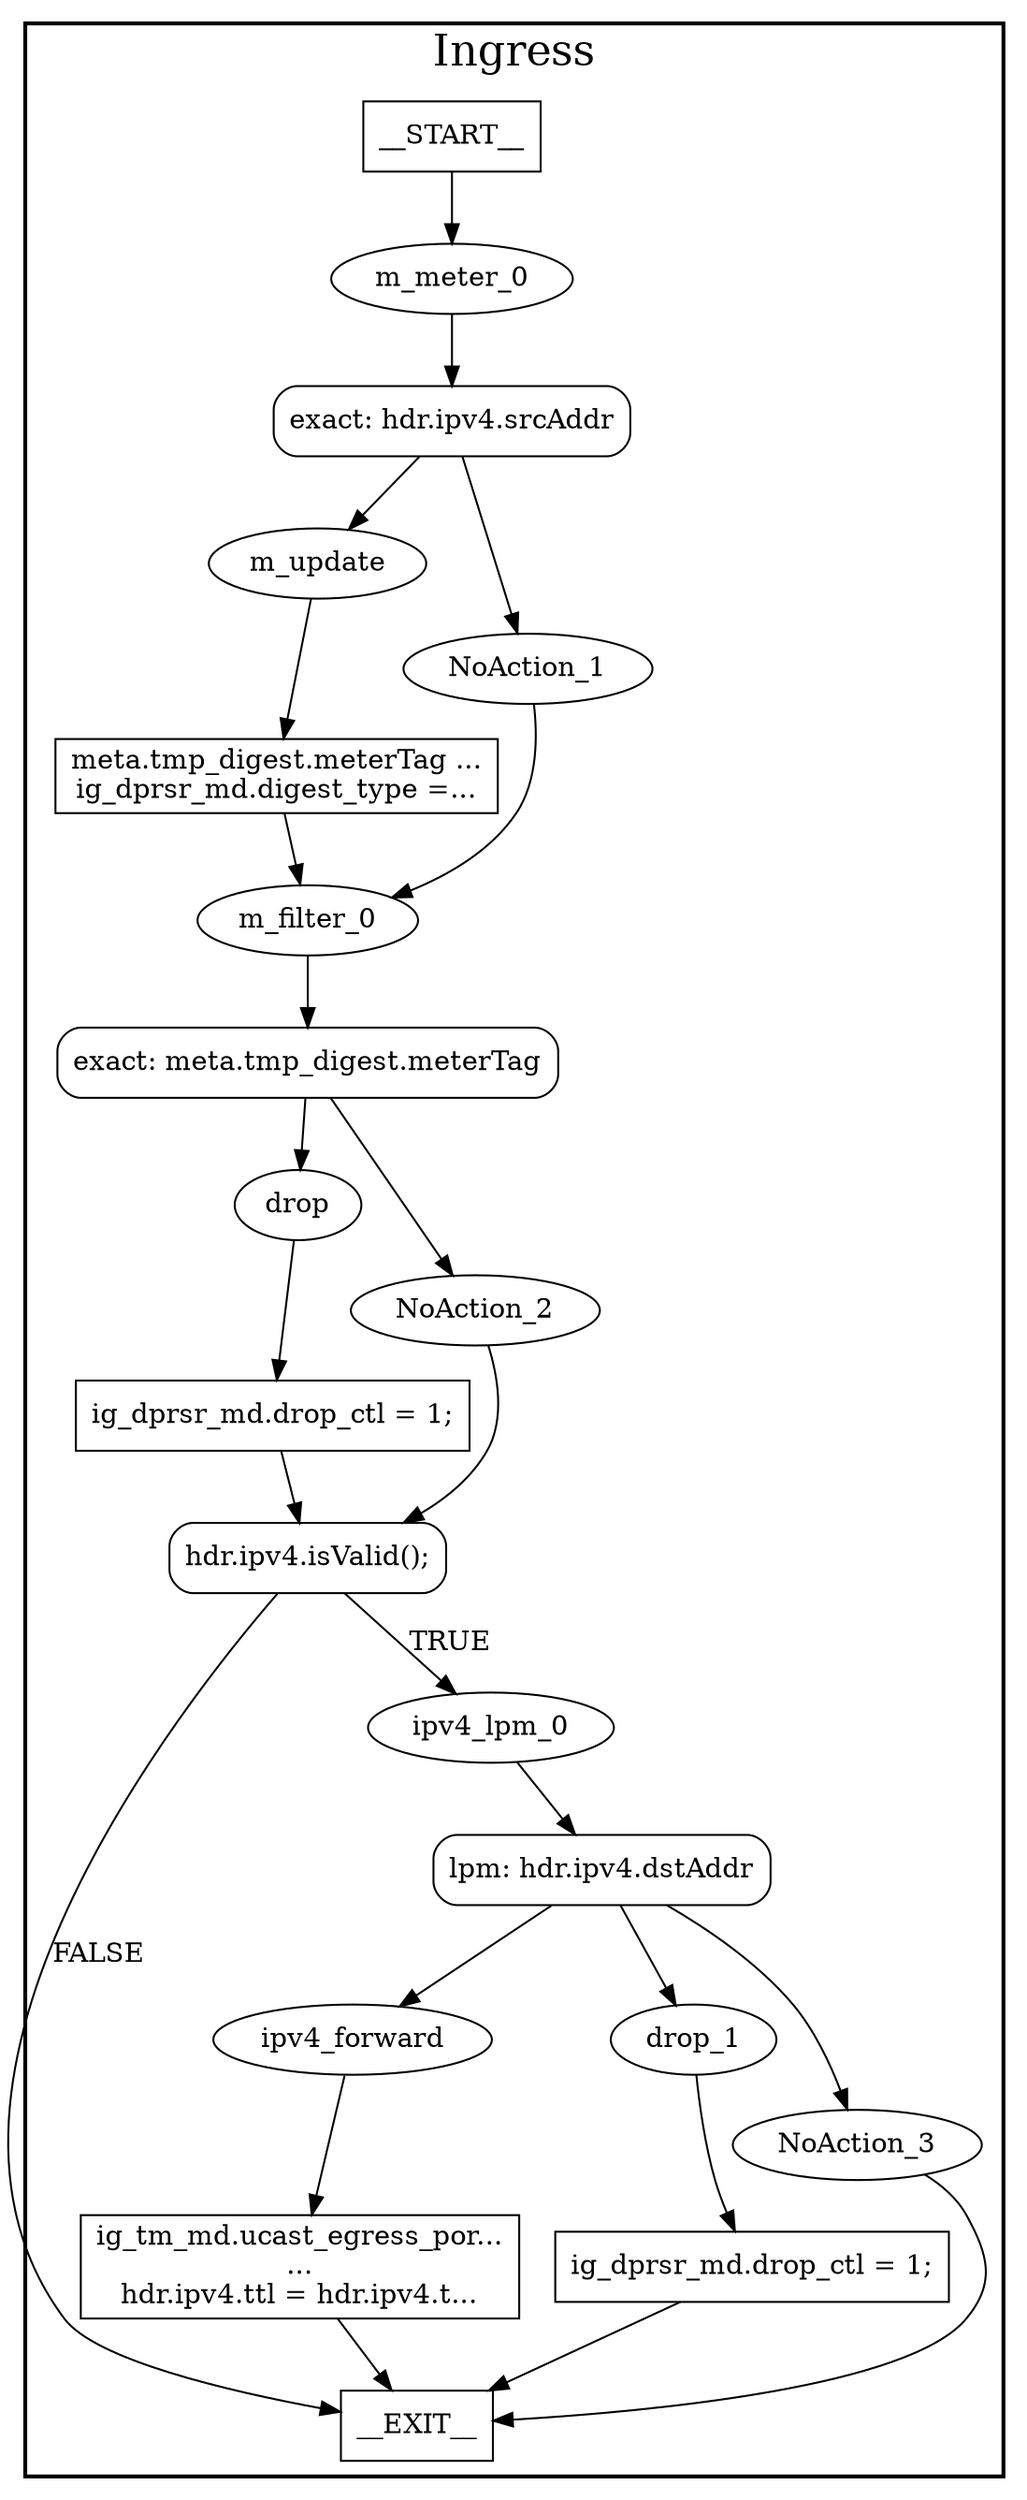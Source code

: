 digraph Ingress {
subgraph cluster {
graph [
fontsize="22pt", label=Ingress, style=bold];
0[label=__START__, margin="", shape=rectangle, style=solid];
1[label=__EXIT__, margin="", shape=rectangle, style=solid];
2[label=m_meter_0, margin="", shape=ellipse, style=solid];
3[label="exact: hdr.ipv4.srcAddr\n", margin="", shape=rectangle, style=rounded];
4[label=m_update, margin="", shape=ellipse, style=solid];
5[label="meta.tmp_digest.meterTag ...\nig_dprsr_md.digest_type =...", margin="", shape=rectangle, style=solid];
6[label=NoAction_1, margin="", shape=ellipse, style=solid];
7[label=m_filter_0, margin="", shape=ellipse, style=solid];
8[label="exact: meta.tmp_digest.meterTag\n", margin="", shape=rectangle, style=rounded];
9[label=drop, margin="", shape=ellipse, style=solid];
10[label="ig_dprsr_md.drop_ctl = 1;", margin="", shape=rectangle, style=solid];
11[label=NoAction_2, margin="", shape=ellipse, style=solid];
12[label="hdr.ipv4.isValid();", margin="", shape=rectangle, style=rounded];
13[label=ipv4_lpm_0, margin="", shape=ellipse, style=solid];
14[label="lpm: hdr.ipv4.dstAddr\n", margin="", shape=rectangle, style=rounded];
15[label=ipv4_forward, margin="", shape=ellipse, style=solid];
16[label="ig_tm_md.ucast_egress_por...\n...\nhdr.ipv4.ttl = hdr.ipv4.t...", margin="", shape=rectangle, style=solid];
17[label=drop_1, margin="", shape=ellipse, style=solid];
18[label="ig_dprsr_md.drop_ctl = 1;", margin="", shape=rectangle, style=solid];
19[label=NoAction_3, margin="", shape=ellipse, style=solid];
0 -> 2[label=""];
2 -> 3[label=""];
3 -> 4[label=""];
3 -> 6[label=""];
4 -> 5[label=""];
5 -> 7[label=""];
6 -> 7[label=""];
7 -> 8[label=""];
8 -> 9[label=""];
8 -> 11[label=""];
9 -> 10[label=""];
10 -> 12[label=""];
11 -> 12[label=""];
12 -> 13[label=TRUE];
12 -> 1[label=FALSE];
13 -> 14[label=""];
14 -> 15[label=""];
14 -> 17[label=""];
14 -> 19[label=""];
15 -> 16[label=""];
16 -> 1[label=""];
17 -> 18[label=""];
18 -> 1[label=""];
19 -> 1[label=""];
}
}
